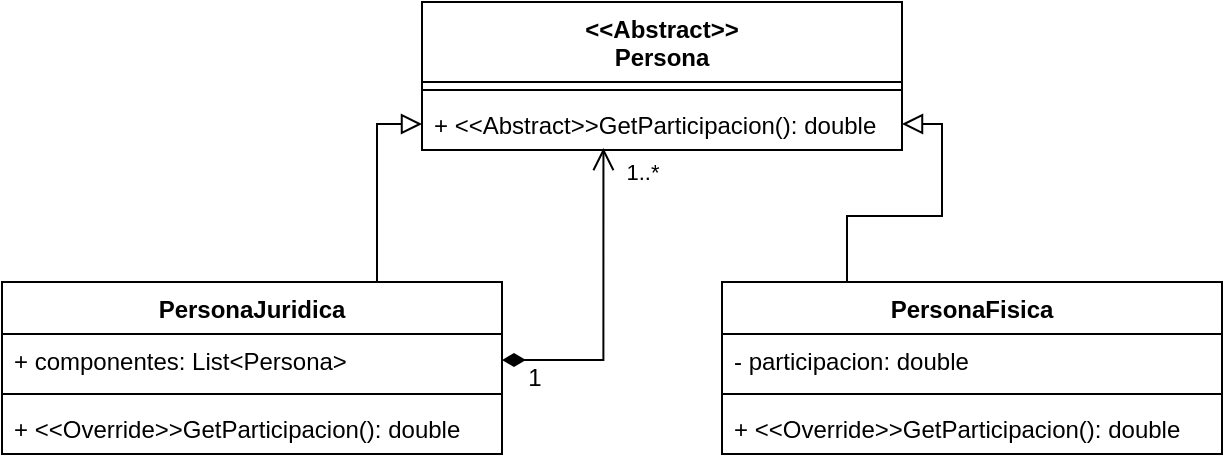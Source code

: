 <mxfile version="24.7.14">
  <diagram name="Página-1" id="twXb1tr-nXgrryDFnmbO">
    <mxGraphModel dx="646" dy="353" grid="1" gridSize="10" guides="1" tooltips="1" connect="1" arrows="1" fold="1" page="1" pageScale="1" pageWidth="827" pageHeight="1169" math="0" shadow="0">
      <root>
        <mxCell id="0" />
        <mxCell id="1" parent="0" />
        <mxCell id="SH76Ak9SheaxIRmEZ2qV-15" style="edgeStyle=orthogonalEdgeStyle;rounded=0;orthogonalLoop=1;jettySize=auto;html=1;exitX=0.75;exitY=0;exitDx=0;exitDy=0;endArrow=block;endFill=0;endSize=8;" edge="1" parent="1" source="SH76Ak9SheaxIRmEZ2qV-1" target="SH76Ak9SheaxIRmEZ2qV-12">
          <mxGeometry relative="1" as="geometry" />
        </mxCell>
        <mxCell id="SH76Ak9SheaxIRmEZ2qV-1" value="PersonaJuridica" style="swimlane;fontStyle=1;align=center;verticalAlign=top;childLayout=stackLayout;horizontal=1;startSize=26;horizontalStack=0;resizeParent=1;resizeParentMax=0;resizeLast=0;collapsible=1;marginBottom=0;whiteSpace=wrap;html=1;" vertex="1" parent="1">
          <mxGeometry x="90" y="220" width="250" height="86" as="geometry" />
        </mxCell>
        <mxCell id="SH76Ak9SheaxIRmEZ2qV-2" value="+ componentes: List&amp;lt;Persona&amp;gt;" style="text;strokeColor=none;fillColor=none;align=left;verticalAlign=top;spacingLeft=4;spacingRight=4;overflow=hidden;rotatable=0;points=[[0,0.5],[1,0.5]];portConstraint=eastwest;whiteSpace=wrap;html=1;" vertex="1" parent="SH76Ak9SheaxIRmEZ2qV-1">
          <mxGeometry y="26" width="250" height="26" as="geometry" />
        </mxCell>
        <mxCell id="SH76Ak9SheaxIRmEZ2qV-3" value="" style="line;strokeWidth=1;fillColor=none;align=left;verticalAlign=middle;spacingTop=-1;spacingLeft=3;spacingRight=3;rotatable=0;labelPosition=right;points=[];portConstraint=eastwest;strokeColor=inherit;" vertex="1" parent="SH76Ak9SheaxIRmEZ2qV-1">
          <mxGeometry y="52" width="250" height="8" as="geometry" />
        </mxCell>
        <mxCell id="SH76Ak9SheaxIRmEZ2qV-4" value="+ &amp;lt;&amp;lt;Override&amp;gt;&amp;gt;GetParticipacion(): double" style="text;strokeColor=none;fillColor=none;align=left;verticalAlign=top;spacingLeft=4;spacingRight=4;overflow=hidden;rotatable=0;points=[[0,0.5],[1,0.5]];portConstraint=eastwest;whiteSpace=wrap;html=1;" vertex="1" parent="SH76Ak9SheaxIRmEZ2qV-1">
          <mxGeometry y="60" width="250" height="26" as="geometry" />
        </mxCell>
        <mxCell id="SH76Ak9SheaxIRmEZ2qV-16" style="edgeStyle=orthogonalEdgeStyle;rounded=0;orthogonalLoop=1;jettySize=auto;html=1;exitX=0.25;exitY=0;exitDx=0;exitDy=0;endArrow=block;endFill=0;endSize=8;" edge="1" parent="1" source="SH76Ak9SheaxIRmEZ2qV-5" target="SH76Ak9SheaxIRmEZ2qV-12">
          <mxGeometry relative="1" as="geometry" />
        </mxCell>
        <mxCell id="SH76Ak9SheaxIRmEZ2qV-5" value="PersonaFisica" style="swimlane;fontStyle=1;align=center;verticalAlign=top;childLayout=stackLayout;horizontal=1;startSize=26;horizontalStack=0;resizeParent=1;resizeParentMax=0;resizeLast=0;collapsible=1;marginBottom=0;whiteSpace=wrap;html=1;" vertex="1" parent="1">
          <mxGeometry x="450" y="220" width="250" height="86" as="geometry" />
        </mxCell>
        <mxCell id="SH76Ak9SheaxIRmEZ2qV-10" value="- participacion: double" style="text;strokeColor=none;fillColor=none;align=left;verticalAlign=top;spacingLeft=4;spacingRight=4;overflow=hidden;rotatable=0;points=[[0,0.5],[1,0.5]];portConstraint=eastwest;whiteSpace=wrap;html=1;" vertex="1" parent="SH76Ak9SheaxIRmEZ2qV-5">
          <mxGeometry y="26" width="250" height="26" as="geometry" />
        </mxCell>
        <mxCell id="SH76Ak9SheaxIRmEZ2qV-7" value="" style="line;strokeWidth=1;fillColor=none;align=left;verticalAlign=middle;spacingTop=-1;spacingLeft=3;spacingRight=3;rotatable=0;labelPosition=right;points=[];portConstraint=eastwest;strokeColor=inherit;" vertex="1" parent="SH76Ak9SheaxIRmEZ2qV-5">
          <mxGeometry y="52" width="250" height="8" as="geometry" />
        </mxCell>
        <mxCell id="SH76Ak9SheaxIRmEZ2qV-8" value="+ &amp;lt;&amp;lt;Override&amp;gt;&amp;gt;GetParticipacion(): double" style="text;strokeColor=none;fillColor=none;align=left;verticalAlign=top;spacingLeft=4;spacingRight=4;overflow=hidden;rotatable=0;points=[[0,0.5],[1,0.5]];portConstraint=eastwest;whiteSpace=wrap;html=1;" vertex="1" parent="SH76Ak9SheaxIRmEZ2qV-5">
          <mxGeometry y="60" width="250" height="26" as="geometry" />
        </mxCell>
        <mxCell id="SH76Ak9SheaxIRmEZ2qV-9" value="&lt;div&gt;&amp;lt;&amp;lt;Abstract&amp;gt;&amp;gt;&lt;/div&gt;Persona" style="swimlane;fontStyle=1;align=center;verticalAlign=top;childLayout=stackLayout;horizontal=1;startSize=40;horizontalStack=0;resizeParent=1;resizeParentMax=0;resizeLast=0;collapsible=1;marginBottom=0;whiteSpace=wrap;html=1;" vertex="1" parent="1">
          <mxGeometry x="300" y="80" width="240" height="74" as="geometry" />
        </mxCell>
        <mxCell id="SH76Ak9SheaxIRmEZ2qV-11" value="" style="line;strokeWidth=1;fillColor=none;align=left;verticalAlign=middle;spacingTop=-1;spacingLeft=3;spacingRight=3;rotatable=0;labelPosition=right;points=[];portConstraint=eastwest;strokeColor=inherit;" vertex="1" parent="SH76Ak9SheaxIRmEZ2qV-9">
          <mxGeometry y="40" width="240" height="8" as="geometry" />
        </mxCell>
        <mxCell id="SH76Ak9SheaxIRmEZ2qV-12" value="+ &amp;lt;&amp;lt;Abstract&amp;gt;&amp;gt;GetParticipacion(): double" style="text;strokeColor=none;fillColor=none;align=left;verticalAlign=top;spacingLeft=4;spacingRight=4;overflow=hidden;rotatable=0;points=[[0,0.5],[1,0.5]];portConstraint=eastwest;whiteSpace=wrap;html=1;" vertex="1" parent="SH76Ak9SheaxIRmEZ2qV-9">
          <mxGeometry y="48" width="240" height="26" as="geometry" />
        </mxCell>
        <mxCell id="SH76Ak9SheaxIRmEZ2qV-17" style="edgeStyle=orthogonalEdgeStyle;rounded=0;orthogonalLoop=1;jettySize=auto;html=1;exitX=1;exitY=0.5;exitDx=0;exitDy=0;entryX=0.378;entryY=0.962;entryDx=0;entryDy=0;entryPerimeter=0;startArrow=diamondThin;startFill=1;endArrow=open;endFill=0;endSize=9;startSize=9;" edge="1" parent="1" source="SH76Ak9SheaxIRmEZ2qV-2" target="SH76Ak9SheaxIRmEZ2qV-12">
          <mxGeometry relative="1" as="geometry" />
        </mxCell>
        <mxCell id="SH76Ak9SheaxIRmEZ2qV-20" value="1..*" style="edgeLabel;html=1;align=center;verticalAlign=middle;resizable=0;points=[];" vertex="1" connectable="0" parent="SH76Ak9SheaxIRmEZ2qV-17">
          <mxGeometry x="0.847" y="-2" relative="1" as="geometry">
            <mxPoint x="17" as="offset" />
          </mxGeometry>
        </mxCell>
        <mxCell id="SH76Ak9SheaxIRmEZ2qV-22" value="1" style="text;html=1;align=center;verticalAlign=middle;resizable=0;points=[];autosize=1;strokeColor=none;fillColor=none;" vertex="1" parent="1">
          <mxGeometry x="341" y="253" width="30" height="30" as="geometry" />
        </mxCell>
      </root>
    </mxGraphModel>
  </diagram>
</mxfile>

